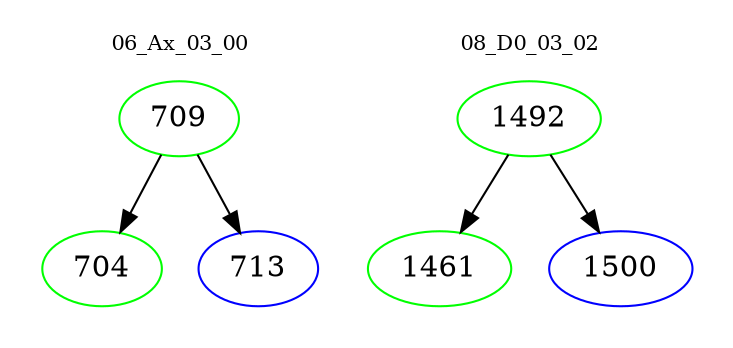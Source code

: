 digraph{
subgraph cluster_0 {
color = white
label = "06_Ax_03_00";
fontsize=10;
T0_709 [label="709", color="green"]
T0_709 -> T0_704 [color="black"]
T0_704 [label="704", color="green"]
T0_709 -> T0_713 [color="black"]
T0_713 [label="713", color="blue"]
}
subgraph cluster_1 {
color = white
label = "08_D0_03_02";
fontsize=10;
T1_1492 [label="1492", color="green"]
T1_1492 -> T1_1461 [color="black"]
T1_1461 [label="1461", color="green"]
T1_1492 -> T1_1500 [color="black"]
T1_1500 [label="1500", color="blue"]
}
}
